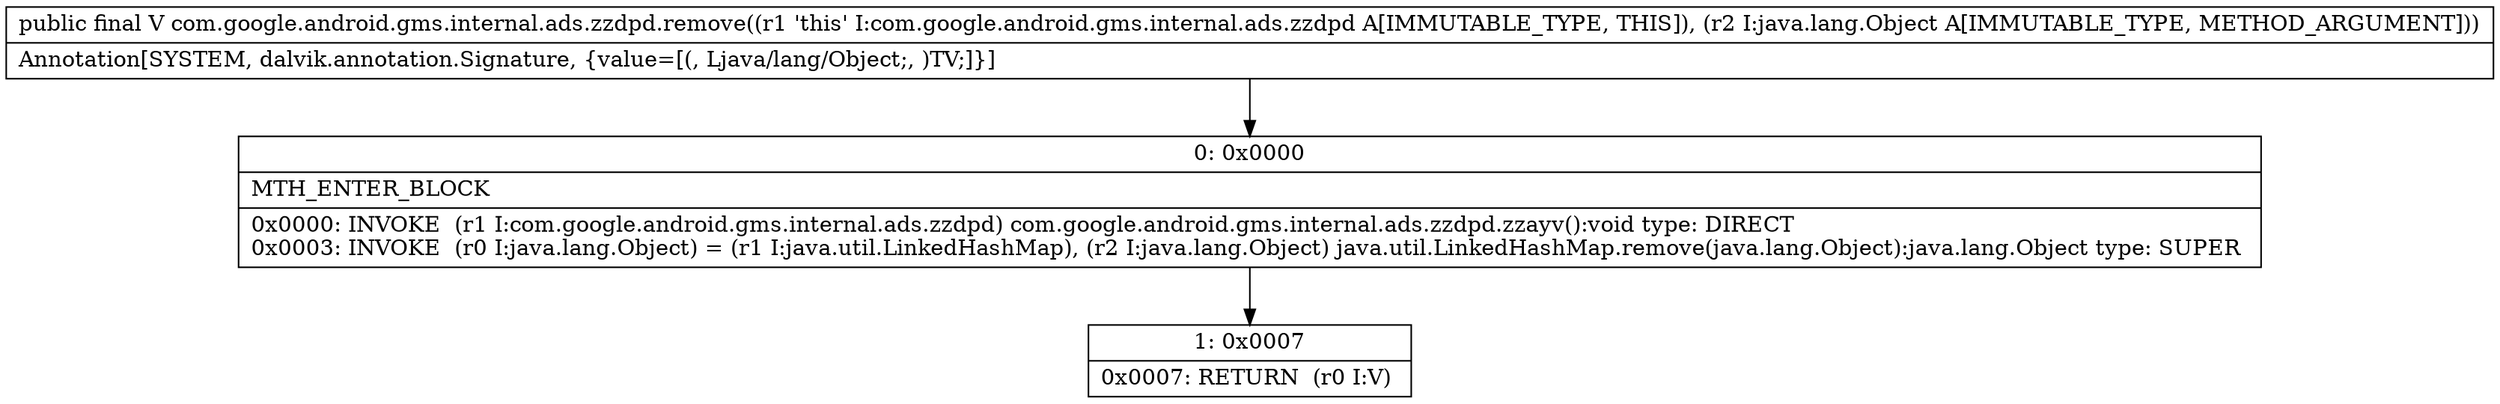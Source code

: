 digraph "CFG forcom.google.android.gms.internal.ads.zzdpd.remove(Ljava\/lang\/Object;)Ljava\/lang\/Object;" {
Node_0 [shape=record,label="{0\:\ 0x0000|MTH_ENTER_BLOCK\l|0x0000: INVOKE  (r1 I:com.google.android.gms.internal.ads.zzdpd) com.google.android.gms.internal.ads.zzdpd.zzayv():void type: DIRECT \l0x0003: INVOKE  (r0 I:java.lang.Object) = (r1 I:java.util.LinkedHashMap), (r2 I:java.lang.Object) java.util.LinkedHashMap.remove(java.lang.Object):java.lang.Object type: SUPER \l}"];
Node_1 [shape=record,label="{1\:\ 0x0007|0x0007: RETURN  (r0 I:V) \l}"];
MethodNode[shape=record,label="{public final V com.google.android.gms.internal.ads.zzdpd.remove((r1 'this' I:com.google.android.gms.internal.ads.zzdpd A[IMMUTABLE_TYPE, THIS]), (r2 I:java.lang.Object A[IMMUTABLE_TYPE, METHOD_ARGUMENT]))  | Annotation[SYSTEM, dalvik.annotation.Signature, \{value=[(, Ljava\/lang\/Object;, )TV;]\}]\l}"];
MethodNode -> Node_0;
Node_0 -> Node_1;
}

